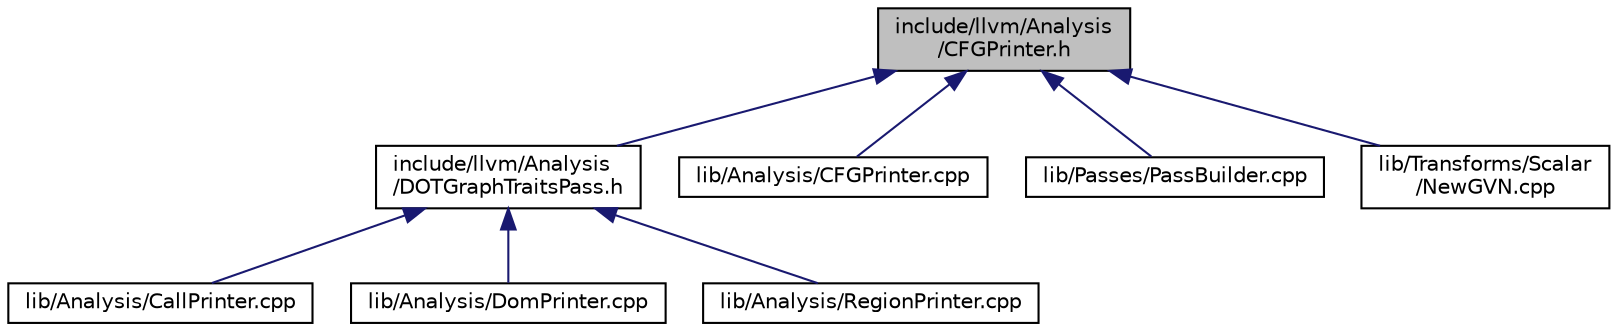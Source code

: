 digraph "include/llvm/Analysis/CFGPrinter.h"
{
 // LATEX_PDF_SIZE
  bgcolor="transparent";
  edge [fontname="Helvetica",fontsize="10",labelfontname="Helvetica",labelfontsize="10"];
  node [fontname="Helvetica",fontsize="10",shape="box"];
  Node1 [label="include/llvm/Analysis\l/CFGPrinter.h",height=0.2,width=0.4,color="black", fillcolor="grey75", style="filled", fontcolor="black",tooltip=" "];
  Node1 -> Node2 [dir="back",color="midnightblue",fontsize="10",style="solid",fontname="Helvetica"];
  Node2 [label="include/llvm/Analysis\l/DOTGraphTraitsPass.h",height=0.2,width=0.4,color="black",URL="$DOTGraphTraitsPass_8h.html",tooltip=" "];
  Node2 -> Node3 [dir="back",color="midnightblue",fontsize="10",style="solid",fontname="Helvetica"];
  Node3 [label="lib/Analysis/CallPrinter.cpp",height=0.2,width=0.4,color="black",URL="$CallPrinter_8cpp.html",tooltip=" "];
  Node2 -> Node4 [dir="back",color="midnightblue",fontsize="10",style="solid",fontname="Helvetica"];
  Node4 [label="lib/Analysis/DomPrinter.cpp",height=0.2,width=0.4,color="black",URL="$DomPrinter_8cpp.html",tooltip=" "];
  Node2 -> Node5 [dir="back",color="midnightblue",fontsize="10",style="solid",fontname="Helvetica"];
  Node5 [label="lib/Analysis/RegionPrinter.cpp",height=0.2,width=0.4,color="black",URL="$RegionPrinter_8cpp.html",tooltip=" "];
  Node1 -> Node6 [dir="back",color="midnightblue",fontsize="10",style="solid",fontname="Helvetica"];
  Node6 [label="lib/Analysis/CFGPrinter.cpp",height=0.2,width=0.4,color="black",URL="$CFGPrinter_8cpp.html",tooltip=" "];
  Node1 -> Node7 [dir="back",color="midnightblue",fontsize="10",style="solid",fontname="Helvetica"];
  Node7 [label="lib/Passes/PassBuilder.cpp",height=0.2,width=0.4,color="black",URL="$PassBuilder_8cpp.html",tooltip="This file provides the implementation of the PassBuilder based on our static pass registry as well as..."];
  Node1 -> Node8 [dir="back",color="midnightblue",fontsize="10",style="solid",fontname="Helvetica"];
  Node8 [label="lib/Transforms/Scalar\l/NewGVN.cpp",height=0.2,width=0.4,color="black",URL="$NewGVN_8cpp.html",tooltip="This file implements the new LLVM's Global Value Numbering pass."];
}
